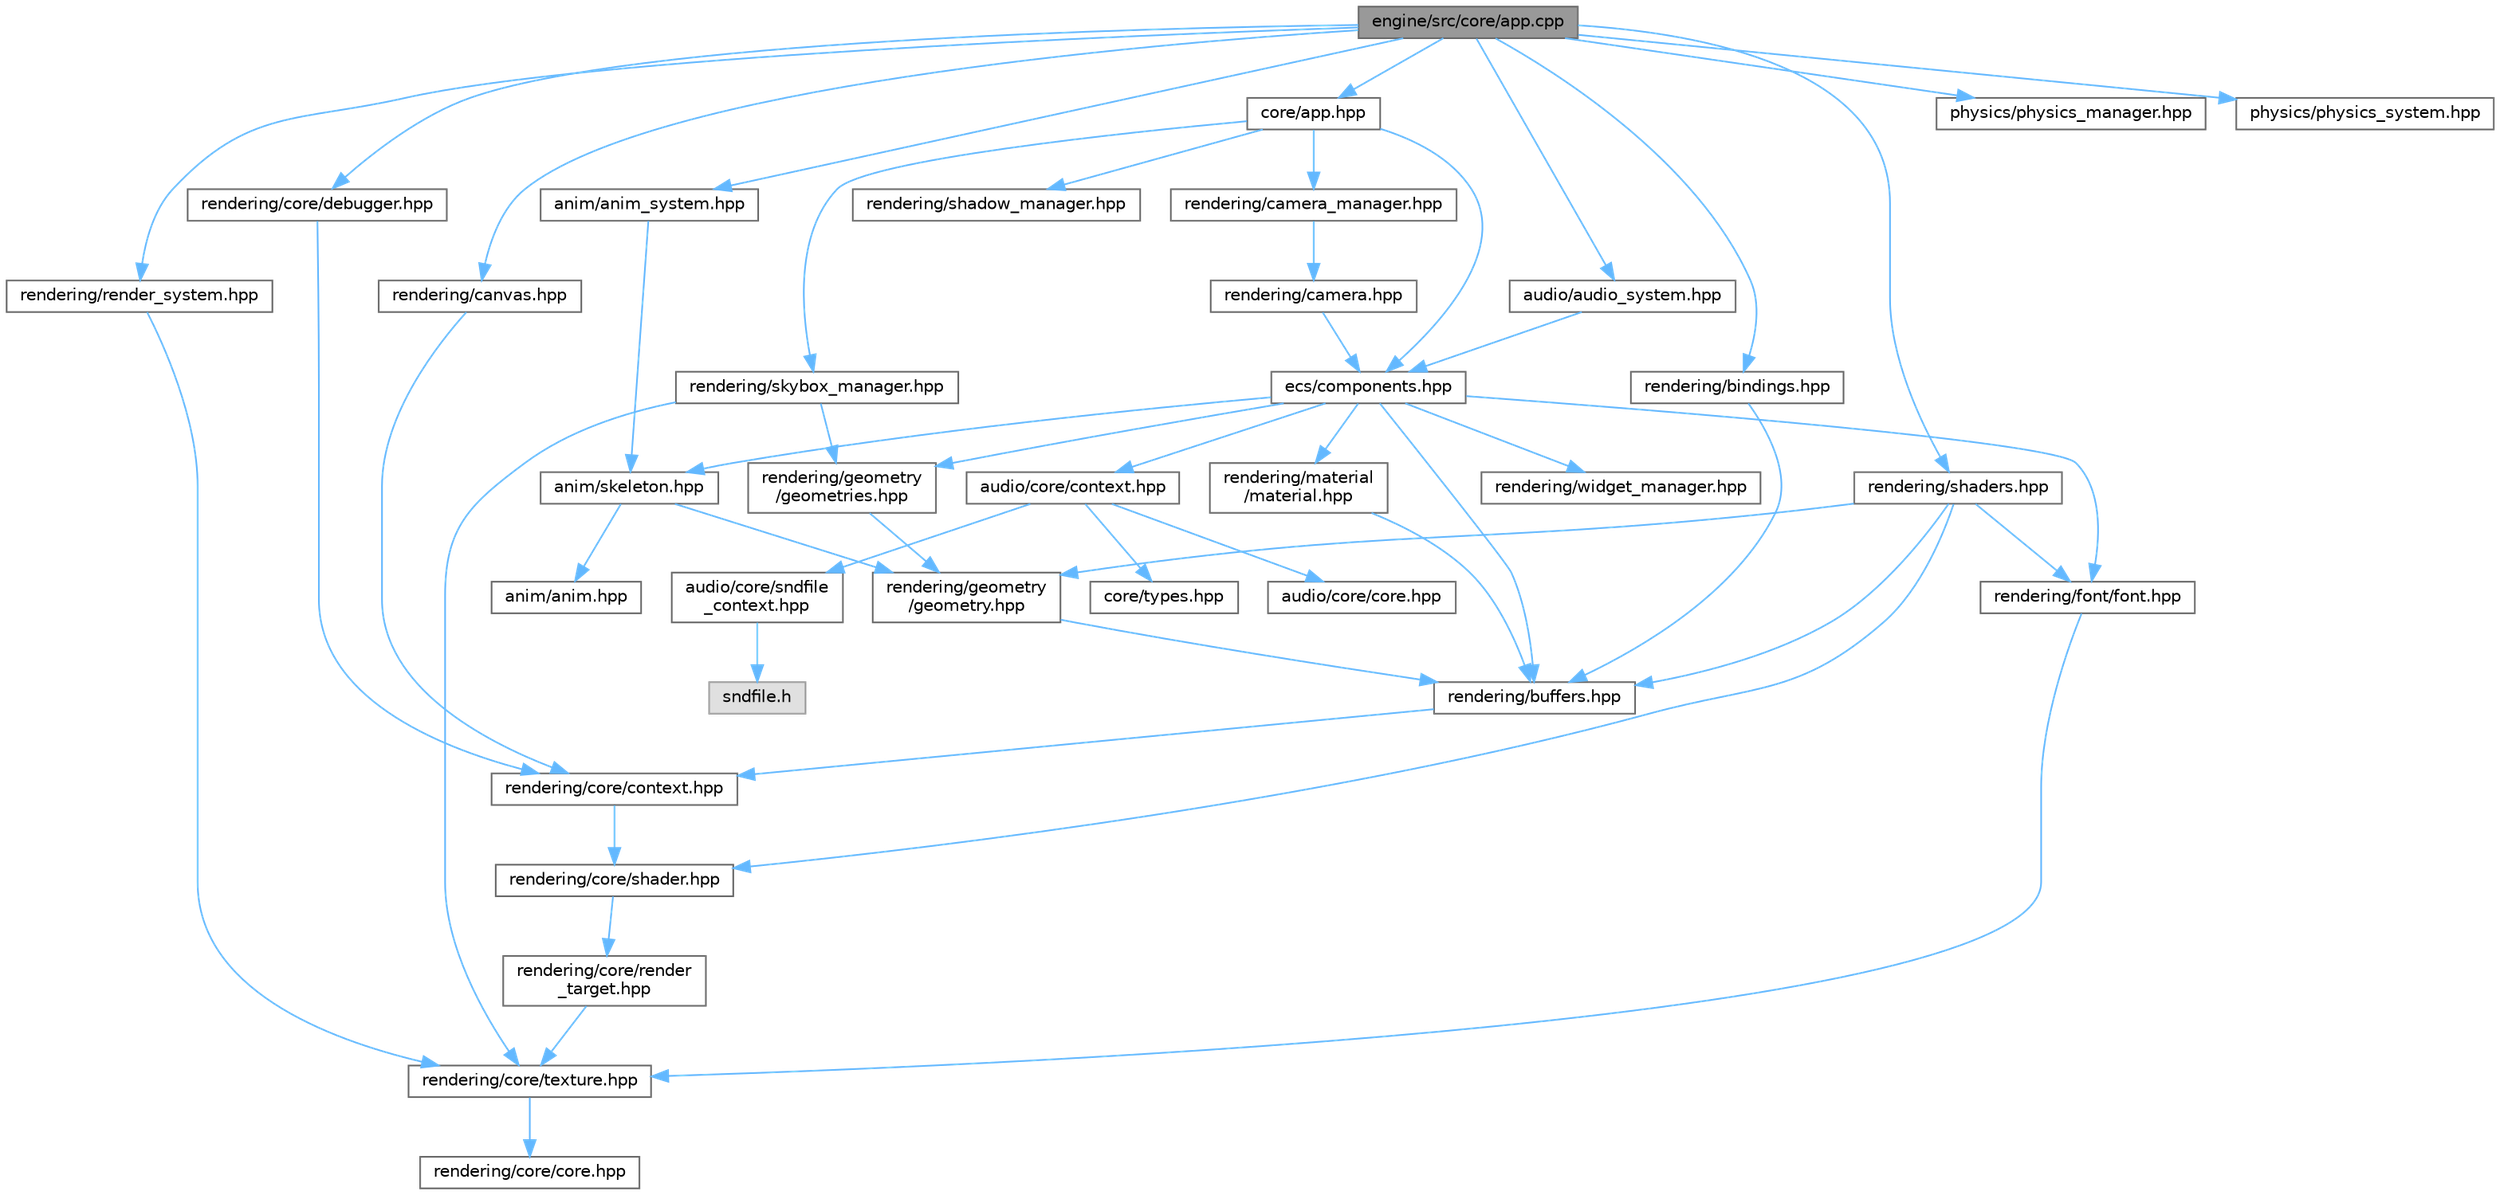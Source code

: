 digraph "engine/src/core/app.cpp"
{
 // LATEX_PDF_SIZE
  bgcolor="transparent";
  edge [fontname=Helvetica,fontsize=10,labelfontname=Helvetica,labelfontsize=10];
  node [fontname=Helvetica,fontsize=10,shape=box,height=0.2,width=0.4];
  Node1 [id="Node000001",label="engine/src/core/app.cpp",height=0.2,width=0.4,color="gray40", fillcolor="grey60", style="filled", fontcolor="black",tooltip=" "];
  Node1 -> Node2 [id="edge101_Node000001_Node000002",color="steelblue1",style="solid",tooltip=" "];
  Node2 [id="Node000002",label="core/app.hpp",height=0.2,width=0.4,color="grey40", fillcolor="white", style="filled",URL="$app_8hpp.html",tooltip=" "];
  Node2 -> Node3 [id="edge102_Node000002_Node000003",color="steelblue1",style="solid",tooltip=" "];
  Node3 [id="Node000003",label="rendering/camera_manager.hpp",height=0.2,width=0.4,color="grey40", fillcolor="white", style="filled",URL="$camera__manager_8hpp.html",tooltip=" "];
  Node3 -> Node4 [id="edge103_Node000003_Node000004",color="steelblue1",style="solid",tooltip=" "];
  Node4 [id="Node000004",label="rendering/camera.hpp",height=0.2,width=0.4,color="grey40", fillcolor="white", style="filled",URL="$camera_8hpp.html",tooltip=" "];
  Node4 -> Node5 [id="edge104_Node000004_Node000005",color="steelblue1",style="solid",tooltip=" "];
  Node5 [id="Node000005",label="ecs/components.hpp",height=0.2,width=0.4,color="grey40", fillcolor="white", style="filled",URL="$components_8hpp.html",tooltip=" "];
  Node5 -> Node6 [id="edge105_Node000005_Node000006",color="steelblue1",style="solid",tooltip=" "];
  Node6 [id="Node000006",label="rendering/geometry\l/geometries.hpp",height=0.2,width=0.4,color="grey40", fillcolor="white", style="filled",URL="$geometries_8hpp.html",tooltip=" "];
  Node6 -> Node7 [id="edge106_Node000006_Node000007",color="steelblue1",style="solid",tooltip=" "];
  Node7 [id="Node000007",label="rendering/geometry\l/geometry.hpp",height=0.2,width=0.4,color="grey40", fillcolor="white", style="filled",URL="$geometry_8hpp.html",tooltip=" "];
  Node7 -> Node8 [id="edge107_Node000007_Node000008",color="steelblue1",style="solid",tooltip=" "];
  Node8 [id="Node000008",label="rendering/buffers.hpp",height=0.2,width=0.4,color="grey40", fillcolor="white", style="filled",URL="$buffers_8hpp.html",tooltip=" "];
  Node8 -> Node9 [id="edge108_Node000008_Node000009",color="steelblue1",style="solid",tooltip=" "];
  Node9 [id="Node000009",label="rendering/core/context.hpp",height=0.2,width=0.4,color="grey40", fillcolor="white", style="filled",URL="$rendering_2core_2context_8hpp.html",tooltip=" "];
  Node9 -> Node10 [id="edge109_Node000009_Node000010",color="steelblue1",style="solid",tooltip=" "];
  Node10 [id="Node000010",label="rendering/core/shader.hpp",height=0.2,width=0.4,color="grey40", fillcolor="white", style="filled",URL="$shader_8hpp.html",tooltip=" "];
  Node10 -> Node11 [id="edge110_Node000010_Node000011",color="steelblue1",style="solid",tooltip=" "];
  Node11 [id="Node000011",label="rendering/core/render\l_target.hpp",height=0.2,width=0.4,color="grey40", fillcolor="white", style="filled",URL="$render__target_8hpp.html",tooltip=" "];
  Node11 -> Node12 [id="edge111_Node000011_Node000012",color="steelblue1",style="solid",tooltip=" "];
  Node12 [id="Node000012",label="rendering/core/texture.hpp",height=0.2,width=0.4,color="grey40", fillcolor="white", style="filled",URL="$texture_8hpp.html",tooltip=" "];
  Node12 -> Node13 [id="edge112_Node000012_Node000013",color="steelblue1",style="solid",tooltip=" "];
  Node13 [id="Node000013",label="rendering/core/core.hpp",height=0.2,width=0.4,color="grey40", fillcolor="white", style="filled",URL="$rendering_2core_2core_8hpp.html",tooltip=" "];
  Node5 -> Node14 [id="edge113_Node000005_Node000014",color="steelblue1",style="solid",tooltip=" "];
  Node14 [id="Node000014",label="rendering/material\l/material.hpp",height=0.2,width=0.4,color="grey40", fillcolor="white", style="filled",URL="$material_8hpp.html",tooltip=" "];
  Node14 -> Node8 [id="edge114_Node000014_Node000008",color="steelblue1",style="solid",tooltip=" "];
  Node5 -> Node8 [id="edge115_Node000005_Node000008",color="steelblue1",style="solid",tooltip=" "];
  Node5 -> Node15 [id="edge116_Node000005_Node000015",color="steelblue1",style="solid",tooltip=" "];
  Node15 [id="Node000015",label="rendering/font/font.hpp",height=0.2,width=0.4,color="grey40", fillcolor="white", style="filled",URL="$font_8hpp.html",tooltip=" "];
  Node15 -> Node12 [id="edge117_Node000015_Node000012",color="steelblue1",style="solid",tooltip=" "];
  Node5 -> Node16 [id="edge118_Node000005_Node000016",color="steelblue1",style="solid",tooltip=" "];
  Node16 [id="Node000016",label="rendering/widget_manager.hpp",height=0.2,width=0.4,color="grey40", fillcolor="white", style="filled",URL="$widget__manager_8hpp.html",tooltip=" "];
  Node5 -> Node17 [id="edge119_Node000005_Node000017",color="steelblue1",style="solid",tooltip=" "];
  Node17 [id="Node000017",label="anim/skeleton.hpp",height=0.2,width=0.4,color="grey40", fillcolor="white", style="filled",URL="$skeleton_8hpp.html",tooltip=" "];
  Node17 -> Node18 [id="edge120_Node000017_Node000018",color="steelblue1",style="solid",tooltip=" "];
  Node18 [id="Node000018",label="anim/anim.hpp",height=0.2,width=0.4,color="grey40", fillcolor="white", style="filled",URL="$anim_8hpp.html",tooltip=" "];
  Node17 -> Node7 [id="edge121_Node000017_Node000007",color="steelblue1",style="solid",tooltip=" "];
  Node5 -> Node19 [id="edge122_Node000005_Node000019",color="steelblue1",style="solid",tooltip=" "];
  Node19 [id="Node000019",label="audio/core/context.hpp",height=0.2,width=0.4,color="grey40", fillcolor="white", style="filled",URL="$audio_2core_2context_8hpp.html",tooltip=" "];
  Node19 -> Node20 [id="edge123_Node000019_Node000020",color="steelblue1",style="solid",tooltip=" "];
  Node20 [id="Node000020",label="audio/core/core.hpp",height=0.2,width=0.4,color="grey40", fillcolor="white", style="filled",URL="$audio_2core_2core_8hpp.html",tooltip=" "];
  Node19 -> Node21 [id="edge124_Node000019_Node000021",color="steelblue1",style="solid",tooltip=" "];
  Node21 [id="Node000021",label="audio/core/sndfile\l_context.hpp",height=0.2,width=0.4,color="grey40", fillcolor="white", style="filled",URL="$sndfile__context_8hpp.html",tooltip=" "];
  Node21 -> Node22 [id="edge125_Node000021_Node000022",color="steelblue1",style="solid",tooltip=" "];
  Node22 [id="Node000022",label="sndfile.h",height=0.2,width=0.4,color="grey60", fillcolor="#E0E0E0", style="filled",tooltip=" "];
  Node19 -> Node23 [id="edge126_Node000019_Node000023",color="steelblue1",style="solid",tooltip=" "];
  Node23 [id="Node000023",label="core/types.hpp",height=0.2,width=0.4,color="grey40", fillcolor="white", style="filled",URL="$types_8hpp.html",tooltip=" "];
  Node2 -> Node24 [id="edge127_Node000002_Node000024",color="steelblue1",style="solid",tooltip=" "];
  Node24 [id="Node000024",label="rendering/shadow_manager.hpp",height=0.2,width=0.4,color="grey40", fillcolor="white", style="filled",URL="$shadow__manager_8hpp.html",tooltip=" "];
  Node2 -> Node25 [id="edge128_Node000002_Node000025",color="steelblue1",style="solid",tooltip=" "];
  Node25 [id="Node000025",label="rendering/skybox_manager.hpp",height=0.2,width=0.4,color="grey40", fillcolor="white", style="filled",URL="$skybox__manager_8hpp.html",tooltip=" "];
  Node25 -> Node12 [id="edge129_Node000025_Node000012",color="steelblue1",style="solid",tooltip=" "];
  Node25 -> Node6 [id="edge130_Node000025_Node000006",color="steelblue1",style="solid",tooltip=" "];
  Node2 -> Node5 [id="edge131_Node000002_Node000005",color="steelblue1",style="solid",tooltip=" "];
  Node1 -> Node26 [id="edge132_Node000001_Node000026",color="steelblue1",style="solid",tooltip=" "];
  Node26 [id="Node000026",label="rendering/core/debugger.hpp",height=0.2,width=0.4,color="grey40", fillcolor="white", style="filled",URL="$debugger_8hpp.html",tooltip=" "];
  Node26 -> Node9 [id="edge133_Node000026_Node000009",color="steelblue1",style="solid",tooltip=" "];
  Node1 -> Node27 [id="edge134_Node000001_Node000027",color="steelblue1",style="solid",tooltip=" "];
  Node27 [id="Node000027",label="rendering/render_system.hpp",height=0.2,width=0.4,color="grey40", fillcolor="white", style="filled",URL="$render__system_8hpp.html",tooltip=" "];
  Node27 -> Node12 [id="edge135_Node000027_Node000012",color="steelblue1",style="solid",tooltip=" "];
  Node1 -> Node28 [id="edge136_Node000001_Node000028",color="steelblue1",style="solid",tooltip=" "];
  Node28 [id="Node000028",label="rendering/canvas.hpp",height=0.2,width=0.4,color="grey40", fillcolor="white", style="filled",URL="$canvas_8hpp.html",tooltip=" "];
  Node28 -> Node9 [id="edge137_Node000028_Node000009",color="steelblue1",style="solid",tooltip=" "];
  Node1 -> Node29 [id="edge138_Node000001_Node000029",color="steelblue1",style="solid",tooltip=" "];
  Node29 [id="Node000029",label="rendering/bindings.hpp",height=0.2,width=0.4,color="grey40", fillcolor="white", style="filled",URL="$bindings_8hpp.html",tooltip=" "];
  Node29 -> Node8 [id="edge139_Node000029_Node000008",color="steelblue1",style="solid",tooltip=" "];
  Node1 -> Node30 [id="edge140_Node000001_Node000030",color="steelblue1",style="solid",tooltip=" "];
  Node30 [id="Node000030",label="rendering/shaders.hpp",height=0.2,width=0.4,color="grey40", fillcolor="white", style="filled",URL="$shaders_8hpp.html",tooltip=" "];
  Node30 -> Node10 [id="edge141_Node000030_Node000010",color="steelblue1",style="solid",tooltip=" "];
  Node30 -> Node8 [id="edge142_Node000030_Node000008",color="steelblue1",style="solid",tooltip=" "];
  Node30 -> Node7 [id="edge143_Node000030_Node000007",color="steelblue1",style="solid",tooltip=" "];
  Node30 -> Node15 [id="edge144_Node000030_Node000015",color="steelblue1",style="solid",tooltip=" "];
  Node1 -> Node31 [id="edge145_Node000001_Node000031",color="steelblue1",style="solid",tooltip=" "];
  Node31 [id="Node000031",label="anim/anim_system.hpp",height=0.2,width=0.4,color="grey40", fillcolor="white", style="filled",URL="$anim__system_8hpp.html",tooltip=" "];
  Node31 -> Node17 [id="edge146_Node000031_Node000017",color="steelblue1",style="solid",tooltip=" "];
  Node1 -> Node32 [id="edge147_Node000001_Node000032",color="steelblue1",style="solid",tooltip=" "];
  Node32 [id="Node000032",label="audio/audio_system.hpp",height=0.2,width=0.4,color="grey40", fillcolor="white", style="filled",URL="$audio__system_8hpp.html",tooltip=" "];
  Node32 -> Node5 [id="edge148_Node000032_Node000005",color="steelblue1",style="solid",tooltip=" "];
  Node1 -> Node33 [id="edge149_Node000001_Node000033",color="steelblue1",style="solid",tooltip=" "];
  Node33 [id="Node000033",label="physics/physics_manager.hpp",height=0.2,width=0.4,color="grey40", fillcolor="white", style="filled",URL="$physics__manager_8hpp.html",tooltip=" "];
  Node1 -> Node34 [id="edge150_Node000001_Node000034",color="steelblue1",style="solid",tooltip=" "];
  Node34 [id="Node000034",label="physics/physics_system.hpp",height=0.2,width=0.4,color="grey40", fillcolor="white", style="filled",URL="$physics__system_8hpp.html",tooltip=" "];
}
